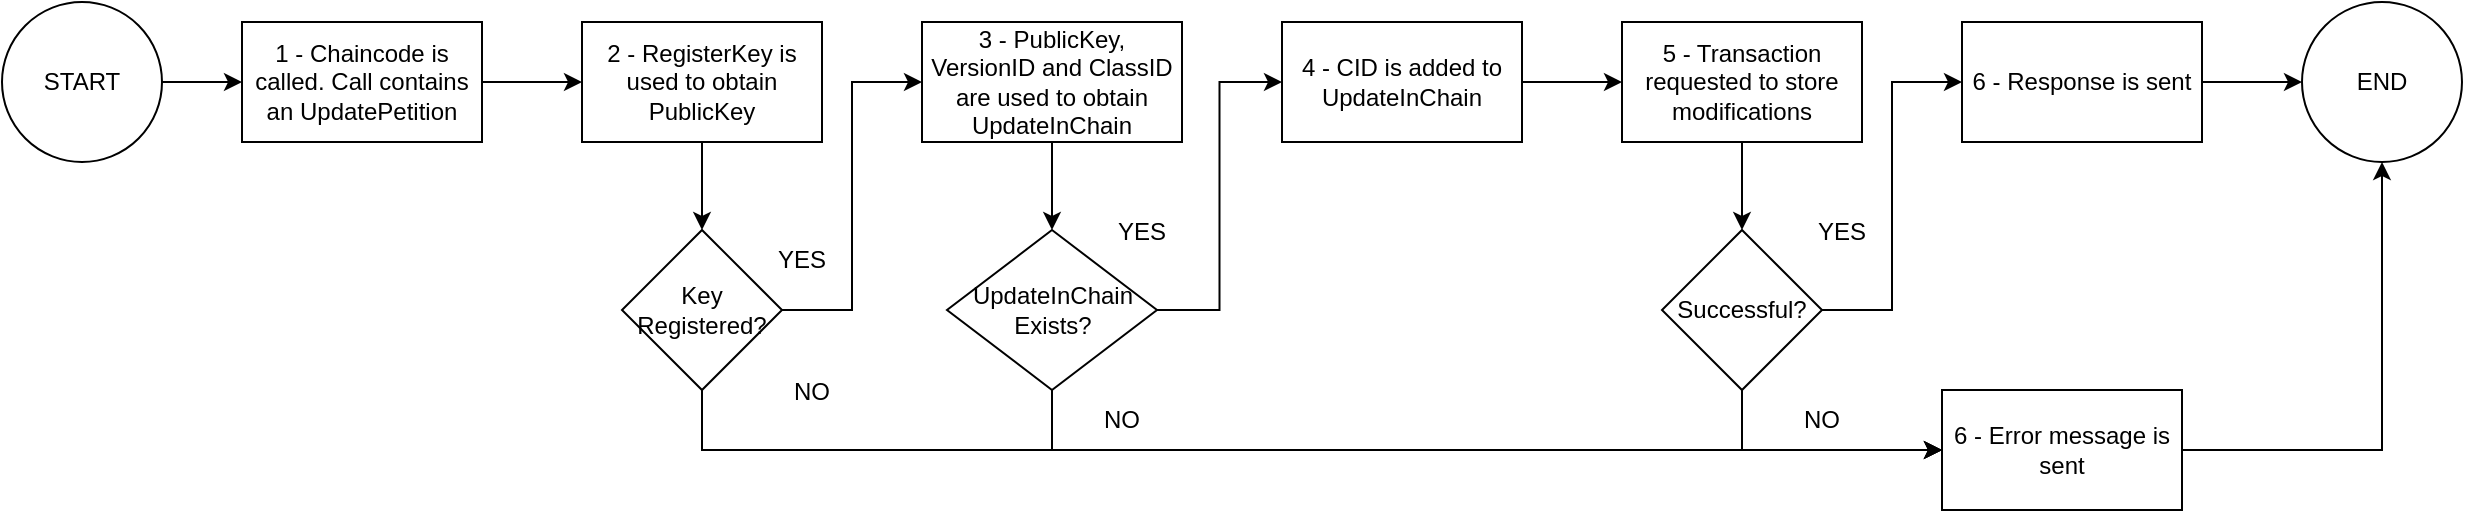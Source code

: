 <mxfile version="20.8.5" type="device"><diagram id="nAVSs_uYB4dK5B0tD_3B" name="Página-1"><mxGraphModel dx="794" dy="726" grid="1" gridSize="10" guides="1" tooltips="1" connect="1" arrows="1" fold="1" page="1" pageScale="1" pageWidth="1169" pageHeight="827" math="0" shadow="0"><root><mxCell id="0"/><mxCell id="1" parent="0"/><mxCell id="Yp8rDS6Yu1tzl3VV6TCF-8" style="edgeStyle=orthogonalEdgeStyle;rounded=0;orthogonalLoop=1;jettySize=auto;html=1;exitX=1;exitY=0.5;exitDx=0;exitDy=0;entryX=0;entryY=0.5;entryDx=0;entryDy=0;" edge="1" parent="1" source="Yp8rDS6Yu1tzl3VV6TCF-1" target="Yp8rDS6Yu1tzl3VV6TCF-2"><mxGeometry relative="1" as="geometry"/></mxCell><mxCell id="Yp8rDS6Yu1tzl3VV6TCF-1" value="START" style="ellipse;whiteSpace=wrap;html=1;aspect=fixed;" vertex="1" parent="1"><mxGeometry x="150" y="220" width="80" height="80" as="geometry"/></mxCell><mxCell id="Yp8rDS6Yu1tzl3VV6TCF-9" style="edgeStyle=orthogonalEdgeStyle;rounded=0;orthogonalLoop=1;jettySize=auto;html=1;exitX=1;exitY=0.5;exitDx=0;exitDy=0;entryX=0;entryY=0.5;entryDx=0;entryDy=0;" edge="1" parent="1" source="Yp8rDS6Yu1tzl3VV6TCF-2" target="Yp8rDS6Yu1tzl3VV6TCF-3"><mxGeometry relative="1" as="geometry"/></mxCell><mxCell id="Yp8rDS6Yu1tzl3VV6TCF-2" value="1 - Chaincode is called. Call contains an UpdatePetition" style="rounded=0;whiteSpace=wrap;html=1;" vertex="1" parent="1"><mxGeometry x="270" y="230" width="120" height="60" as="geometry"/></mxCell><mxCell id="Yp8rDS6Yu1tzl3VV6TCF-30" style="edgeStyle=orthogonalEdgeStyle;rounded=0;orthogonalLoop=1;jettySize=auto;html=1;exitX=0.5;exitY=1;exitDx=0;exitDy=0;entryX=0.5;entryY=0;entryDx=0;entryDy=0;" edge="1" parent="1" source="Yp8rDS6Yu1tzl3VV6TCF-3" target="Yp8rDS6Yu1tzl3VV6TCF-28"><mxGeometry relative="1" as="geometry"/></mxCell><mxCell id="Yp8rDS6Yu1tzl3VV6TCF-3" value="2 - RegisterKey is used to obtain PublicKey" style="rounded=0;whiteSpace=wrap;html=1;" vertex="1" parent="1"><mxGeometry x="440" y="230" width="120" height="60" as="geometry"/></mxCell><mxCell id="Yp8rDS6Yu1tzl3VV6TCF-17" style="edgeStyle=orthogonalEdgeStyle;rounded=0;orthogonalLoop=1;jettySize=auto;html=1;exitX=0.5;exitY=1;exitDx=0;exitDy=0;entryX=0.5;entryY=0;entryDx=0;entryDy=0;" edge="1" parent="1" source="Yp8rDS6Yu1tzl3VV6TCF-4" target="Yp8rDS6Yu1tzl3VV6TCF-16"><mxGeometry relative="1" as="geometry"/></mxCell><mxCell id="Yp8rDS6Yu1tzl3VV6TCF-4" value="3 - PublicKey, VersionID and ClassID are used to obtain UpdateInChain" style="rounded=0;whiteSpace=wrap;html=1;" vertex="1" parent="1"><mxGeometry x="610" y="230" width="130" height="60" as="geometry"/></mxCell><mxCell id="Yp8rDS6Yu1tzl3VV6TCF-12" style="edgeStyle=orthogonalEdgeStyle;rounded=0;orthogonalLoop=1;jettySize=auto;html=1;exitX=1;exitY=0.5;exitDx=0;exitDy=0;entryX=0;entryY=0.5;entryDx=0;entryDy=0;" edge="1" parent="1" source="Yp8rDS6Yu1tzl3VV6TCF-5" target="Yp8rDS6Yu1tzl3VV6TCF-6"><mxGeometry relative="1" as="geometry"/></mxCell><mxCell id="Yp8rDS6Yu1tzl3VV6TCF-5" value="4 - CID is added to UpdateInChain" style="rounded=0;whiteSpace=wrap;html=1;" vertex="1" parent="1"><mxGeometry x="790" y="230" width="120" height="60" as="geometry"/></mxCell><mxCell id="Yp8rDS6Yu1tzl3VV6TCF-24" style="edgeStyle=orthogonalEdgeStyle;rounded=0;orthogonalLoop=1;jettySize=auto;html=1;exitX=0.5;exitY=1;exitDx=0;exitDy=0;entryX=0.5;entryY=0;entryDx=0;entryDy=0;" edge="1" parent="1" source="Yp8rDS6Yu1tzl3VV6TCF-6" target="Yp8rDS6Yu1tzl3VV6TCF-23"><mxGeometry relative="1" as="geometry"/></mxCell><mxCell id="Yp8rDS6Yu1tzl3VV6TCF-6" value="5 - Transaction requested to store modifications" style="rounded=0;whiteSpace=wrap;html=1;" vertex="1" parent="1"><mxGeometry x="960" y="230" width="120" height="60" as="geometry"/></mxCell><mxCell id="Yp8rDS6Yu1tzl3VV6TCF-15" style="edgeStyle=orthogonalEdgeStyle;rounded=0;orthogonalLoop=1;jettySize=auto;html=1;exitX=1;exitY=0.5;exitDx=0;exitDy=0;entryX=0;entryY=0.5;entryDx=0;entryDy=0;" edge="1" parent="1" source="Yp8rDS6Yu1tzl3VV6TCF-7" target="Yp8rDS6Yu1tzl3VV6TCF-14"><mxGeometry relative="1" as="geometry"/></mxCell><mxCell id="Yp8rDS6Yu1tzl3VV6TCF-7" value="6 - Response is sent" style="rounded=0;whiteSpace=wrap;html=1;" vertex="1" parent="1"><mxGeometry x="1130" y="230" width="120" height="60" as="geometry"/></mxCell><mxCell id="Yp8rDS6Yu1tzl3VV6TCF-14" value="END" style="ellipse;whiteSpace=wrap;html=1;aspect=fixed;" vertex="1" parent="1"><mxGeometry x="1300" y="220" width="80" height="80" as="geometry"/></mxCell><mxCell id="Yp8rDS6Yu1tzl3VV6TCF-18" style="edgeStyle=orthogonalEdgeStyle;rounded=0;orthogonalLoop=1;jettySize=auto;html=1;exitX=1;exitY=0.5;exitDx=0;exitDy=0;entryX=0;entryY=0.5;entryDx=0;entryDy=0;" edge="1" parent="1" source="Yp8rDS6Yu1tzl3VV6TCF-16" target="Yp8rDS6Yu1tzl3VV6TCF-5"><mxGeometry relative="1" as="geometry"/></mxCell><mxCell id="Yp8rDS6Yu1tzl3VV6TCF-21" style="edgeStyle=orthogonalEdgeStyle;rounded=0;orthogonalLoop=1;jettySize=auto;html=1;exitX=0.5;exitY=1;exitDx=0;exitDy=0;entryX=0;entryY=0.5;entryDx=0;entryDy=0;" edge="1" parent="1" source="Yp8rDS6Yu1tzl3VV6TCF-16" target="Yp8rDS6Yu1tzl3VV6TCF-20"><mxGeometry relative="1" as="geometry"/></mxCell><mxCell id="Yp8rDS6Yu1tzl3VV6TCF-16" value="UpdateInChain Exists?" style="rhombus;whiteSpace=wrap;html=1;" vertex="1" parent="1"><mxGeometry x="622.5" y="334" width="105" height="80" as="geometry"/></mxCell><mxCell id="Yp8rDS6Yu1tzl3VV6TCF-19" value="YES" style="text;html=1;strokeColor=none;fillColor=none;align=center;verticalAlign=middle;whiteSpace=wrap;rounded=0;" vertex="1" parent="1"><mxGeometry x="690" y="320" width="60" height="30" as="geometry"/></mxCell><mxCell id="Yp8rDS6Yu1tzl3VV6TCF-27" style="edgeStyle=orthogonalEdgeStyle;rounded=0;orthogonalLoop=1;jettySize=auto;html=1;exitX=1;exitY=0.5;exitDx=0;exitDy=0;entryX=0.5;entryY=1;entryDx=0;entryDy=0;" edge="1" parent="1" source="Yp8rDS6Yu1tzl3VV6TCF-20" target="Yp8rDS6Yu1tzl3VV6TCF-14"><mxGeometry relative="1" as="geometry"/></mxCell><mxCell id="Yp8rDS6Yu1tzl3VV6TCF-20" value="6 - Error message is sent" style="rounded=0;whiteSpace=wrap;html=1;" vertex="1" parent="1"><mxGeometry x="1120" y="414" width="120" height="60" as="geometry"/></mxCell><mxCell id="Yp8rDS6Yu1tzl3VV6TCF-22" value="NO" style="text;html=1;strokeColor=none;fillColor=none;align=center;verticalAlign=middle;whiteSpace=wrap;rounded=0;" vertex="1" parent="1"><mxGeometry x="680" y="414" width="60" height="30" as="geometry"/></mxCell><mxCell id="Yp8rDS6Yu1tzl3VV6TCF-25" style="edgeStyle=orthogonalEdgeStyle;rounded=0;orthogonalLoop=1;jettySize=auto;html=1;exitX=1;exitY=0.5;exitDx=0;exitDy=0;entryX=0;entryY=0.5;entryDx=0;entryDy=0;" edge="1" parent="1" source="Yp8rDS6Yu1tzl3VV6TCF-23" target="Yp8rDS6Yu1tzl3VV6TCF-7"><mxGeometry relative="1" as="geometry"/></mxCell><mxCell id="Yp8rDS6Yu1tzl3VV6TCF-26" style="edgeStyle=orthogonalEdgeStyle;rounded=0;orthogonalLoop=1;jettySize=auto;html=1;exitX=0.5;exitY=1;exitDx=0;exitDy=0;entryX=0;entryY=0.5;entryDx=0;entryDy=0;" edge="1" parent="1" source="Yp8rDS6Yu1tzl3VV6TCF-23" target="Yp8rDS6Yu1tzl3VV6TCF-20"><mxGeometry relative="1" as="geometry"/></mxCell><mxCell id="Yp8rDS6Yu1tzl3VV6TCF-23" value="Successful?" style="rhombus;whiteSpace=wrap;html=1;" vertex="1" parent="1"><mxGeometry x="980" y="334" width="80" height="80" as="geometry"/></mxCell><mxCell id="Yp8rDS6Yu1tzl3VV6TCF-29" style="edgeStyle=orthogonalEdgeStyle;rounded=0;orthogonalLoop=1;jettySize=auto;html=1;exitX=1;exitY=0.5;exitDx=0;exitDy=0;entryX=0;entryY=0.5;entryDx=0;entryDy=0;" edge="1" parent="1" source="Yp8rDS6Yu1tzl3VV6TCF-28" target="Yp8rDS6Yu1tzl3VV6TCF-4"><mxGeometry relative="1" as="geometry"/></mxCell><mxCell id="Yp8rDS6Yu1tzl3VV6TCF-31" style="edgeStyle=orthogonalEdgeStyle;rounded=0;orthogonalLoop=1;jettySize=auto;html=1;exitX=0.5;exitY=1;exitDx=0;exitDy=0;" edge="1" parent="1" source="Yp8rDS6Yu1tzl3VV6TCF-28" target="Yp8rDS6Yu1tzl3VV6TCF-20"><mxGeometry relative="1" as="geometry"/></mxCell><mxCell id="Yp8rDS6Yu1tzl3VV6TCF-28" value="Key Registered?" style="rhombus;whiteSpace=wrap;html=1;" vertex="1" parent="1"><mxGeometry x="460" y="334" width="80" height="80" as="geometry"/></mxCell><mxCell id="Yp8rDS6Yu1tzl3VV6TCF-32" value="YES" style="text;html=1;strokeColor=none;fillColor=none;align=center;verticalAlign=middle;whiteSpace=wrap;rounded=0;" vertex="1" parent="1"><mxGeometry x="520" y="334" width="60" height="30" as="geometry"/></mxCell><mxCell id="Yp8rDS6Yu1tzl3VV6TCF-33" value="NO" style="text;html=1;strokeColor=none;fillColor=none;align=center;verticalAlign=middle;whiteSpace=wrap;rounded=0;" vertex="1" parent="1"><mxGeometry x="525" y="400" width="60" height="30" as="geometry"/></mxCell><mxCell id="Yp8rDS6Yu1tzl3VV6TCF-34" value="YES" style="text;html=1;strokeColor=none;fillColor=none;align=center;verticalAlign=middle;whiteSpace=wrap;rounded=0;" vertex="1" parent="1"><mxGeometry x="1040" y="320" width="60" height="30" as="geometry"/></mxCell><mxCell id="Yp8rDS6Yu1tzl3VV6TCF-35" value="NO" style="text;html=1;strokeColor=none;fillColor=none;align=center;verticalAlign=middle;whiteSpace=wrap;rounded=0;" vertex="1" parent="1"><mxGeometry x="1030" y="414" width="60" height="30" as="geometry"/></mxCell></root></mxGraphModel></diagram></mxfile>